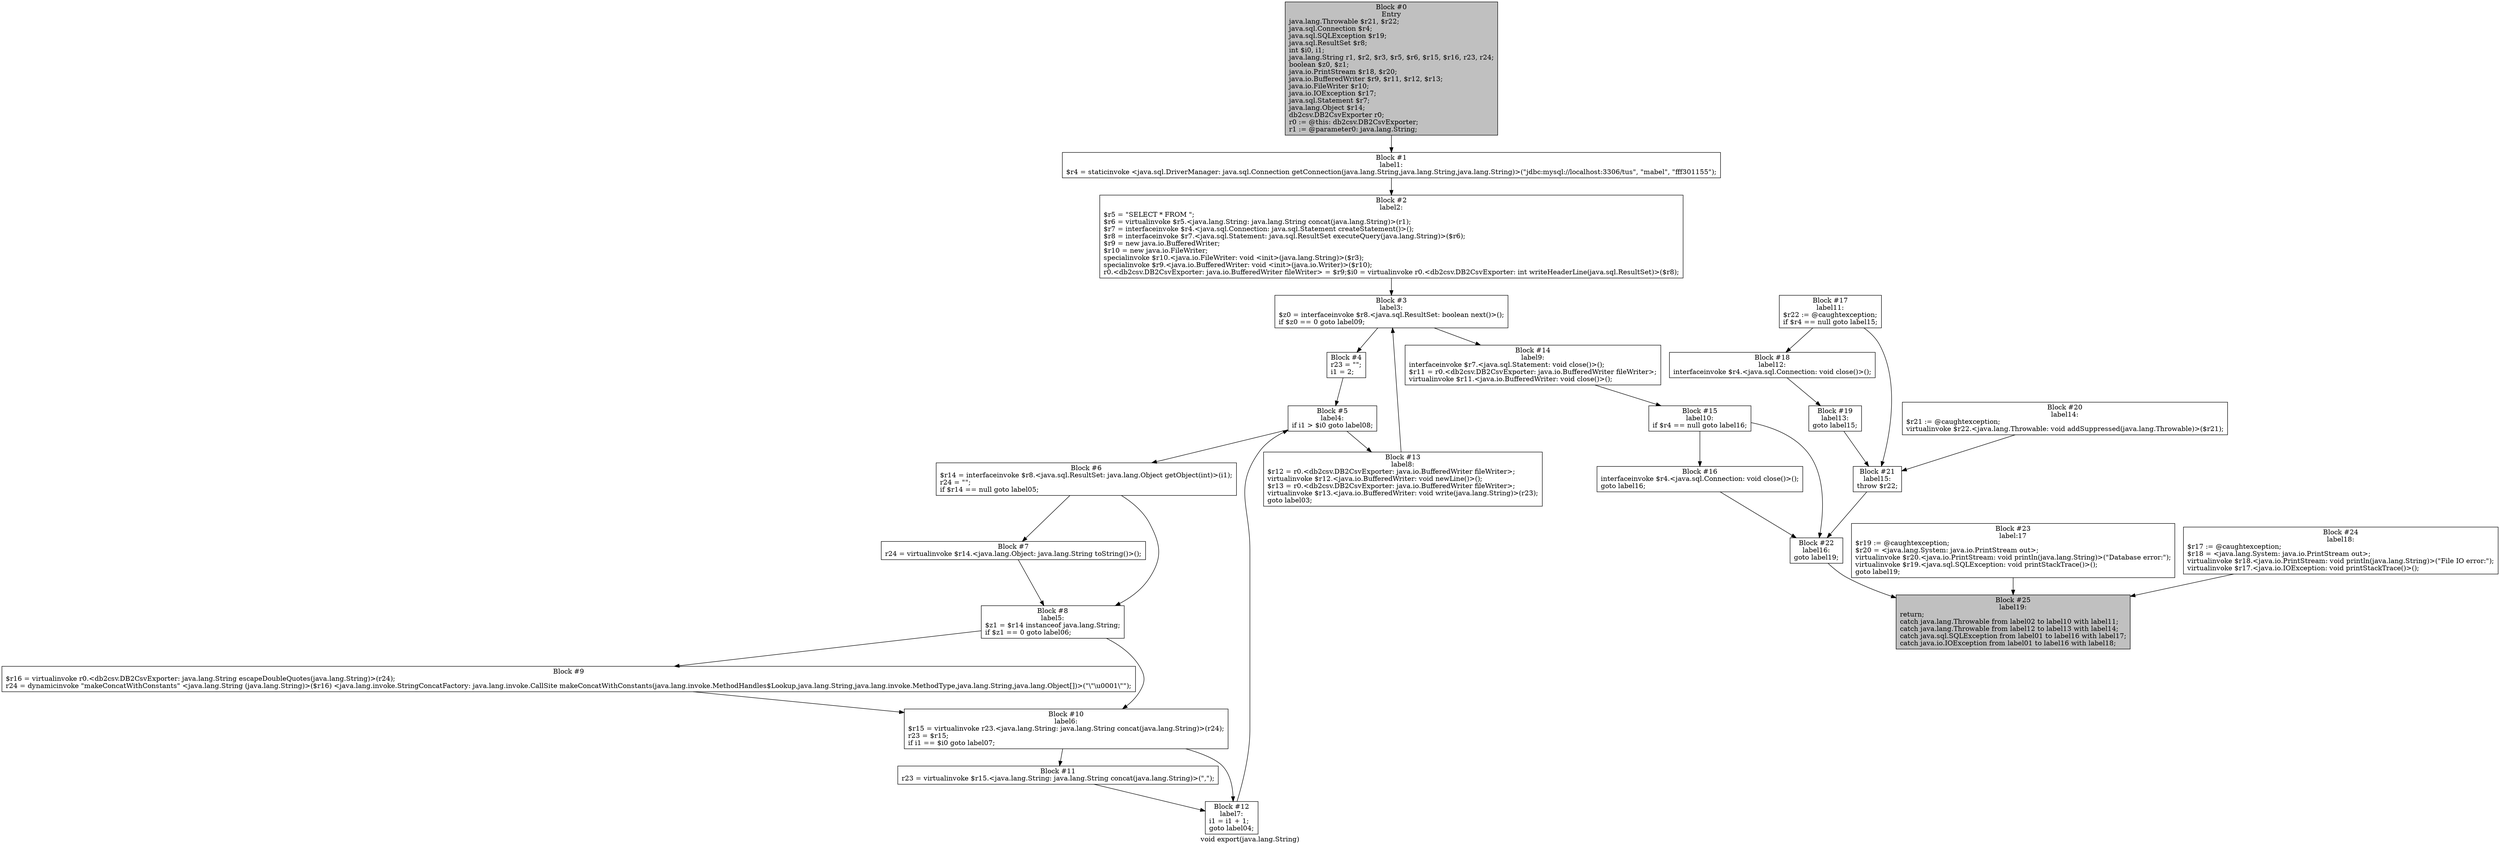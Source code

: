 digraph "void export(java.lang.String)"{
    label="void export(java.lang.String)";
    node [shape=box];

    "0" [style=filled,fillcolor=gray,label="Block #0\nEntry\njava.lang.Throwable $r21, $r22;\ljava.sql.Connection $r4;\ljava.sql.SQLException $r19;\ljava.sql.ResultSet $r8;\lint $i0, i1;\ljava.lang.String r1, $r2, $r3, $r5, $r6, $r15, $r16, r23, r24;\lboolean $z0, $z1;\ljava.io.PrintStream $r18, $r20;\ljava.io.BufferedWriter $r9, $r11, $r12, $r13;\ljava.io.FileWriter $r10;\ljava.io.IOException $r17;\ljava.sql.Statement $r7;\ljava.lang.Object $r14;\ldb2csv.DB2CsvExporter r0;\lr0 := @this: db2csv.DB2CsvExporter;\lr1 := @parameter0: java.lang.String;\l",];
    
    // "0"->"999";

    // "999"->"1";

    // "999" [label="$r2 = virtualinvoke r1.<java.lang.String: java.lang.String concat(java.lang.String)>(\"_Export\");\l$r3 = virtualinvoke r0.<db2csv.DB2CsvExporter: java.lang.String getFileName(java.lang.String)>($r2);\l"];

    "0"->"1";
    "1"->"2";
    "2"->"3";
    "3"->"4";
    "3"->"14";
    
    "1" [label="Block #1\nlabel1:\n$r4 = staticinvoke <java.sql.DriverManager: java.sql.Connection getConnection(java.lang.String,java.lang.String,java.lang.String)>(\"jdbc:mysql://localhost:3306/tus\", \"mabel\", \"fff301155\");\l",];

    "2" [label="Block #2\nlabel2:\n$r5 = \"SELECT * FROM \";\l$r6 = virtualinvoke $r5.<java.lang.String: java.lang.String concat(java.lang.String)>(r1);\l$r7 = interfaceinvoke $r4.<java.sql.Connection: java.sql.Statement createStatement()>();\l$r8 = interfaceinvoke $r7.<java.sql.Statement: java.sql.ResultSet executeQuery(java.lang.String)>($r6);\l$r9 = new java.io.BufferedWriter;\l$r10 = new java.io.FileWriter;\lspecialinvoke $r10.<java.io.FileWriter: void <init>(java.lang.String)>($r3);\lspecialinvoke $r9.<java.io.BufferedWriter: void <init>(java.io.Writer)>($r10);\lr0.<db2csv.DB2CsvExporter: java.io.BufferedWriter fileWriter> = $r9;$i0 = virtualinvoke r0.<db2csv.DB2CsvExporter: int writeHeaderLine(java.sql.ResultSet)>($r8);\l",];

    "3" [label="Block #3\nlabel3:\n$z0 = interfaceinvoke $r8.<java.sql.ResultSet: boolean next()>();\lif $z0 == 0 goto label09;\l",];

    "4" [label="Block #4\nr23 = \"\";\li1 = 2;\l",];

    "4"->"5";
    "5"->"6";
    "5"->"13";

    "6"->"7";
    "6"->"8";
    
    "5" [label="Block #5\nlabel4:\nif i1 > $i0 goto label08;\l",];
    
    "6" [label="Block #6\n$r14 = interfaceinvoke $r8.<java.sql.ResultSet: java.lang.Object getObject(int)>(i1);\lr24 = \"\";\lif $r14 == null goto label05;\l",];
    
    "7" [label="Block #7\nr24 = virtualinvoke $r14.<java.lang.Object: java.lang.String toString()>();\l",];

    "7"->"8";
    "8"->"9";
    "8"->"10";


    "8" [label="Block #8\nlabel5:\n$z1 = $r14 instanceof java.lang.String;\lif $z1 == 0 goto label06;\l",];
    
    "9" [label="Block #9\n$r16 = virtualinvoke r0.<db2csv.DB2CsvExporter: java.lang.String escapeDoubleQuotes(java.lang.String)>(r24);\lr24 = dynamicinvoke \"makeConcatWithConstants\" <java.lang.String (java.lang.String)>($r16) <java.lang.invoke.StringConcatFactory: java.lang.invoke.CallSite makeConcatWithConstants(java.lang.invoke.MethodHandles$Lookup,java.lang.String,java.lang.invoke.MethodType,java.lang.String,java.lang.Object[])>(\"\\\"\\u0001\\\"\");\l",];
    
    "9"->"10";

    "10" [label="Block #10\nlabel6:\n$r15 = virtualinvoke r23.<java.lang.String: java.lang.String concat(java.lang.String)>(r24);\lr23 = $r15;\lif i1 == $i0 goto label07;\l",];
    
    "10"->"11";
    "10"->"12";

    "11" [label="Block #11\nr23 = virtualinvoke $r15.<java.lang.String: java.lang.String concat(java.lang.String)>(\",\");\l",];

    "11"->"12";
    
    "12" [label="Block #12\nlabel7:\ni1 = i1 + 1;\lgoto label04;\l",];

    "12"->"5";
    
    "13" [label="Block #13\nlabel8:\n$r12 = r0.<db2csv.DB2CsvExporter: java.io.BufferedWriter fileWriter>;\lvirtualinvoke $r12.<java.io.BufferedWriter: void newLine()>();\l$r13 = r0.<db2csv.DB2CsvExporter: java.io.BufferedWriter fileWriter>;\lvirtualinvoke $r13.<java.io.BufferedWriter: void write(java.lang.String)>(r23);\lgoto label03;\l",];

    "13"->"3";
    
    "14" [label="Block #14\nlabel9:\ninterfaceinvoke $r7.<java.sql.Statement: void close()>();\l$r11 = r0.<db2csv.DB2CsvExporter: java.io.BufferedWriter fileWriter>;\lvirtualinvoke $r11.<java.io.BufferedWriter: void close()>();\l",];

    "14"->"15";
    
    "15" [label="Block #15\nlabel10:\nif $r4 == null goto label16;\l",];

    "15"->"16";
    "15"->"22";
    
    "16" [label="Block #16\ninterfaceinvoke $r4.<java.sql.Connection: void close()>();\lgoto label16;\l",];

    "16"->"22";
    
    "17" [label="Block #17\nlabel11:\n$r22 := @caughtexception;\lif $r4 == null goto label15;\l",];

    "17"->"18";
    "17"->"21";
    
    "18" [label="Block #18\nlabel12:\ninterfaceinvoke $r4.<java.sql.Connection: void close()>();\l",];

    "18"->"19";
    
    "19" [label="Block #19\nlabel13:\ngoto label15;\l",];

    "19"->"21";
    
    "20" [label="Block #20\nlabel14:\n$r21 := @caughtexception;\lvirtualinvoke $r22.<java.lang.Throwable: void addSuppressed(java.lang.Throwable)>($r21);\l",];

    "20"->"21";
    
    "21" [label="Block #21\nlabel15:\nthrow $r22;\l",];

    "21"->"22";
    
    "22" [label="Block #22\nlabel16:\ngoto label19;\l",];

    "22"->"25";
    
    "23" [label="Block #23\nlabel:17\n$r19 := @caughtexception;\l$r20 = <java.lang.System: java.io.PrintStream out>;\lvirtualinvoke $r20.<java.io.PrintStream: void println(java.lang.String)>(\"Database error:\");\lvirtualinvoke $r19.<java.sql.SQLException: void printStackTrace()>();\lgoto label19;\l",];

    "23"->"25";
    
    "24" [label="Block #24\nlabel18:\n$r17 := @caughtexception;\l$r18 = <java.lang.System: java.io.PrintStream out>;\lvirtualinvoke $r18.<java.io.PrintStream: void println(java.lang.String)>(\"File IO error:\");\lvirtualinvoke $r17.<java.io.IOException: void printStackTrace()>();\l",];

    "24"->"25";
    
    "25" [style=filled,fillcolor=gray,label="Block #25\nlabel19:\nreturn;\lcatch java.lang.Throwable from label02 to label10 with label11;\lcatch java.lang.Throwable from label12 to label13 with label14;\lcatch java.sql.SQLException from label01 to label16 with label17;\lcatch java.io.IOException from label01 to label16 with label18;\l",];
    
}
